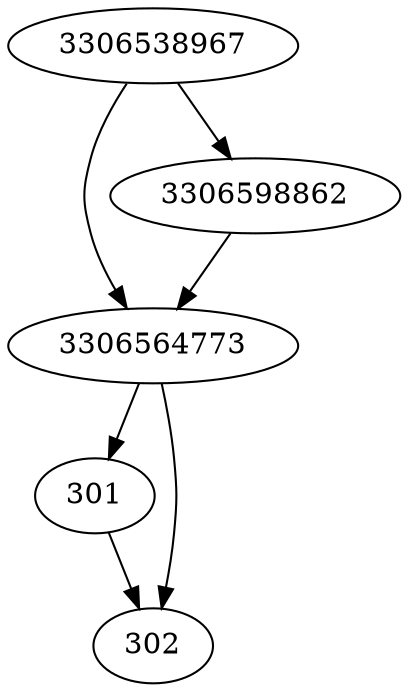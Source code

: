 strict digraph  {
3306564773;
301;
3306598862;
302;
3306538967;
3306564773 -> 301;
3306564773 -> 302;
301 -> 302;
3306598862 -> 3306564773;
3306538967 -> 3306564773;
3306538967 -> 3306598862;
}
